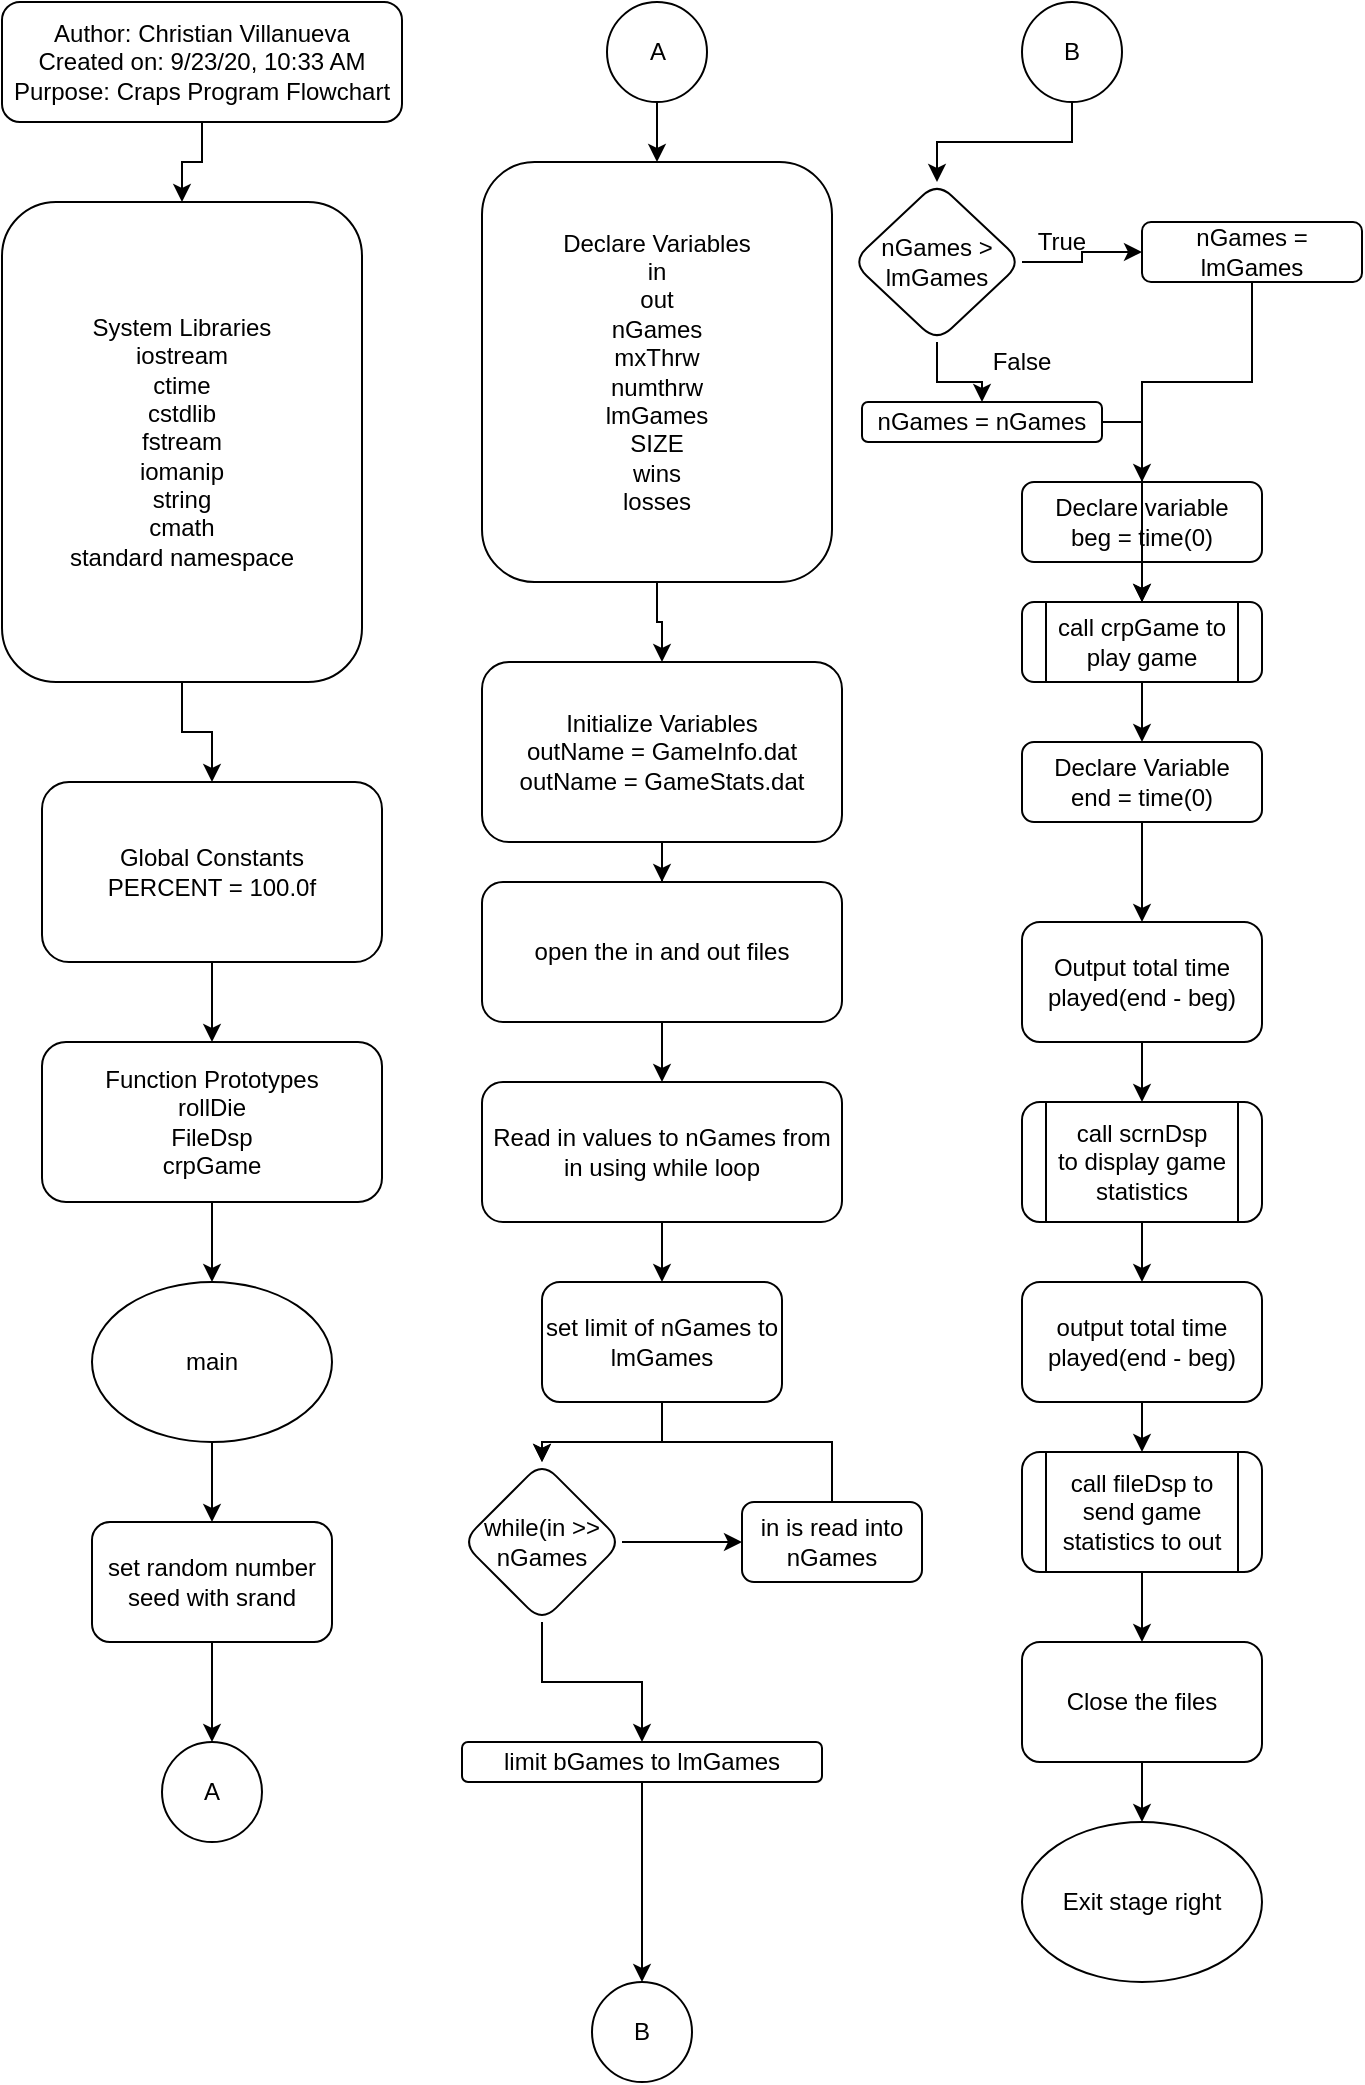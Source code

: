 <mxfile version="13.7.5" type="device" pages="3"><diagram id="CoXxYkbmzcJvK3ainiU8" name="Page-1"><mxGraphModel dx="1564" dy="840" grid="1" gridSize="10" guides="1" tooltips="1" connect="1" arrows="1" fold="1" page="1" pageScale="1" pageWidth="850" pageHeight="1100" math="0" shadow="0"><root><mxCell id="0"/><mxCell id="1" parent="0"/><mxCell id="cQhqnLN-QcLkj9eA8BGv-3" value="" style="edgeStyle=orthogonalEdgeStyle;rounded=0;orthogonalLoop=1;jettySize=auto;html=1;" parent="1" source="cQhqnLN-QcLkj9eA8BGv-1" target="cQhqnLN-QcLkj9eA8BGv-2" edge="1"><mxGeometry relative="1" as="geometry"/></mxCell><mxCell id="cQhqnLN-QcLkj9eA8BGv-1" value="Author: Christian Villanueva&lt;br&gt;Created on: 9/23/20, 10:33 AM&lt;br&gt;Purpose: Craps Program Flowchart&lt;br&gt;" style="rounded=1;whiteSpace=wrap;html=1;" parent="1" vertex="1"><mxGeometry x="80" y="40" width="200" height="60" as="geometry"/></mxCell><mxCell id="cQhqnLN-QcLkj9eA8BGv-5" value="" style="edgeStyle=orthogonalEdgeStyle;rounded=0;orthogonalLoop=1;jettySize=auto;html=1;" parent="1" source="cQhqnLN-QcLkj9eA8BGv-2" target="cQhqnLN-QcLkj9eA8BGv-4" edge="1"><mxGeometry relative="1" as="geometry"/></mxCell><mxCell id="cQhqnLN-QcLkj9eA8BGv-2" value="System Libraries&lt;br&gt;iostream&lt;br&gt;ctime&lt;br&gt;cstdlib&lt;br&gt;fstream&lt;br&gt;iomanip&lt;br&gt;string&lt;br&gt;cmath&lt;br&gt;standard namespace" style="rounded=1;whiteSpace=wrap;html=1;" parent="1" vertex="1"><mxGeometry x="80" y="140" width="180" height="240" as="geometry"/></mxCell><mxCell id="cQhqnLN-QcLkj9eA8BGv-8" value="" style="edgeStyle=orthogonalEdgeStyle;rounded=0;orthogonalLoop=1;jettySize=auto;html=1;" parent="1" source="cQhqnLN-QcLkj9eA8BGv-4" target="cQhqnLN-QcLkj9eA8BGv-7" edge="1"><mxGeometry relative="1" as="geometry"/></mxCell><mxCell id="cQhqnLN-QcLkj9eA8BGv-4" value="Global Constants&lt;br&gt;PERCENT = 100.0f" style="rounded=1;whiteSpace=wrap;html=1;" parent="1" vertex="1"><mxGeometry x="100" y="430" width="170" height="90" as="geometry"/></mxCell><mxCell id="cQhqnLN-QcLkj9eA8BGv-14" value="" style="edgeStyle=orthogonalEdgeStyle;rounded=0;orthogonalLoop=1;jettySize=auto;html=1;" parent="1" source="cQhqnLN-QcLkj9eA8BGv-7" target="cQhqnLN-QcLkj9eA8BGv-13" edge="1"><mxGeometry relative="1" as="geometry"/></mxCell><mxCell id="cQhqnLN-QcLkj9eA8BGv-7" value="Function Prototypes&lt;br&gt;rollDie&lt;br&gt;FileDsp&lt;br&gt;crpGame" style="rounded=1;whiteSpace=wrap;html=1;" parent="1" vertex="1"><mxGeometry x="100" y="560" width="170" height="80" as="geometry"/></mxCell><mxCell id="cQhqnLN-QcLkj9eA8BGv-22" value="" style="edgeStyle=orthogonalEdgeStyle;rounded=0;orthogonalLoop=1;jettySize=auto;html=1;" parent="1" source="cQhqnLN-QcLkj9eA8BGv-13" target="cQhqnLN-QcLkj9eA8BGv-21" edge="1"><mxGeometry relative="1" as="geometry"/></mxCell><mxCell id="cQhqnLN-QcLkj9eA8BGv-13" value="main" style="ellipse;whiteSpace=wrap;html=1;" parent="1" vertex="1"><mxGeometry x="125" y="680" width="120" height="80" as="geometry"/></mxCell><mxCell id="cQhqnLN-QcLkj9eA8BGv-26" value="" style="edgeStyle=orthogonalEdgeStyle;rounded=0;orthogonalLoop=1;jettySize=auto;html=1;" parent="1" source="cQhqnLN-QcLkj9eA8BGv-15" target="cQhqnLN-QcLkj9eA8BGv-25" edge="1"><mxGeometry relative="1" as="geometry"/></mxCell><mxCell id="cQhqnLN-QcLkj9eA8BGv-15" value="Declare Variables&lt;br&gt;in&lt;br&gt;out&lt;br&gt;nGames&lt;br&gt;mxThrw&lt;br&gt;numthrw&lt;br&gt;lmGames&lt;br&gt;SIZE&lt;br&gt;wins&lt;br&gt;losses" style="whiteSpace=wrap;html=1;rounded=1;" parent="1" vertex="1"><mxGeometry x="320" y="120" width="175" height="210" as="geometry"/></mxCell><mxCell id="cQhqnLN-QcLkj9eA8BGv-18" value="" style="edgeStyle=orthogonalEdgeStyle;rounded=0;orthogonalLoop=1;jettySize=auto;html=1;" parent="1" source="cQhqnLN-QcLkj9eA8BGv-17" target="cQhqnLN-QcLkj9eA8BGv-15" edge="1"><mxGeometry relative="1" as="geometry"/></mxCell><mxCell id="cQhqnLN-QcLkj9eA8BGv-17" value="A" style="ellipse;whiteSpace=wrap;html=1;aspect=fixed;rounded=1;" parent="1" vertex="1"><mxGeometry x="382.5" y="40" width="50" height="50" as="geometry"/></mxCell><mxCell id="cQhqnLN-QcLkj9eA8BGv-24" value="" style="edgeStyle=orthogonalEdgeStyle;rounded=0;orthogonalLoop=1;jettySize=auto;html=1;" parent="1" source="cQhqnLN-QcLkj9eA8BGv-21" target="cQhqnLN-QcLkj9eA8BGv-23" edge="1"><mxGeometry relative="1" as="geometry"/></mxCell><mxCell id="cQhqnLN-QcLkj9eA8BGv-21" value="set random number seed with srand" style="whiteSpace=wrap;html=1;rounded=1;" parent="1" vertex="1"><mxGeometry x="125" y="800" width="120" height="60" as="geometry"/></mxCell><mxCell id="cQhqnLN-QcLkj9eA8BGv-23" value="A" style="ellipse;whiteSpace=wrap;html=1;aspect=fixed;rounded=1;" parent="1" vertex="1"><mxGeometry x="160" y="910" width="50" height="50" as="geometry"/></mxCell><mxCell id="cQhqnLN-QcLkj9eA8BGv-28" value="" style="edgeStyle=orthogonalEdgeStyle;rounded=0;orthogonalLoop=1;jettySize=auto;html=1;" parent="1" source="cQhqnLN-QcLkj9eA8BGv-25" target="cQhqnLN-QcLkj9eA8BGv-27" edge="1"><mxGeometry relative="1" as="geometry"/></mxCell><mxCell id="cQhqnLN-QcLkj9eA8BGv-25" value="Initialize Variables&lt;br&gt;outName = GameInfo.dat&lt;br&gt;outName = GameStats.dat" style="whiteSpace=wrap;html=1;rounded=1;" parent="1" vertex="1"><mxGeometry x="320" y="370" width="180" height="90" as="geometry"/></mxCell><mxCell id="cQhqnLN-QcLkj9eA8BGv-30" value="" style="edgeStyle=orthogonalEdgeStyle;rounded=0;orthogonalLoop=1;jettySize=auto;html=1;" parent="1" source="cQhqnLN-QcLkj9eA8BGv-27" target="cQhqnLN-QcLkj9eA8BGv-29" edge="1"><mxGeometry relative="1" as="geometry"/></mxCell><mxCell id="cQhqnLN-QcLkj9eA8BGv-27" value="open the in and out files" style="whiteSpace=wrap;html=1;rounded=1;" parent="1" vertex="1"><mxGeometry x="320" y="480" width="180" height="70" as="geometry"/></mxCell><mxCell id="cQhqnLN-QcLkj9eA8BGv-53" value="" style="edgeStyle=orthogonalEdgeStyle;rounded=0;orthogonalLoop=1;jettySize=auto;html=1;" parent="1" source="cQhqnLN-QcLkj9eA8BGv-29" target="cQhqnLN-QcLkj9eA8BGv-36" edge="1"><mxGeometry relative="1" as="geometry"/></mxCell><mxCell id="cQhqnLN-QcLkj9eA8BGv-29" value="Read in values to nGames from in using while loop" style="whiteSpace=wrap;html=1;rounded=1;" parent="1" vertex="1"><mxGeometry x="320" y="580" width="180" height="70" as="geometry"/></mxCell><mxCell id="aSA0EoVb3zL2bjfMLd8P-12" value="" style="edgeStyle=orthogonalEdgeStyle;rounded=0;orthogonalLoop=1;jettySize=auto;html=1;" parent="1" source="cQhqnLN-QcLkj9eA8BGv-36" target="aSA0EoVb3zL2bjfMLd8P-11" edge="1"><mxGeometry relative="1" as="geometry"/></mxCell><mxCell id="cQhqnLN-QcLkj9eA8BGv-36" value="set limit of nGames to lmGames" style="whiteSpace=wrap;html=1;rounded=1;" parent="1" vertex="1"><mxGeometry x="350" y="680" width="120" height="60" as="geometry"/></mxCell><mxCell id="cQhqnLN-QcLkj9eA8BGv-38" value="B" style="ellipse;whiteSpace=wrap;html=1;aspect=fixed;rounded=1;" parent="1" vertex="1"><mxGeometry x="375" y="1030" width="50" height="50" as="geometry"/></mxCell><mxCell id="aSA0EoVb3zL2bjfMLd8P-24" value="" style="edgeStyle=orthogonalEdgeStyle;rounded=0;orthogonalLoop=1;jettySize=auto;html=1;" parent="1" source="cQhqnLN-QcLkj9eA8BGv-62" target="aSA0EoVb3zL2bjfMLd8P-23" edge="1"><mxGeometry relative="1" as="geometry"/></mxCell><mxCell id="cQhqnLN-QcLkj9eA8BGv-62" value="B" style="ellipse;whiteSpace=wrap;html=1;aspect=fixed;rounded=1;" parent="1" vertex="1"><mxGeometry x="590" y="40" width="50" height="50" as="geometry"/></mxCell><mxCell id="cQhqnLN-QcLkj9eA8BGv-69" value="" style="edgeStyle=orthogonalEdgeStyle;rounded=0;orthogonalLoop=1;jettySize=auto;html=1;" parent="1" source="cQhqnLN-QcLkj9eA8BGv-66" target="cQhqnLN-QcLkj9eA8BGv-68" edge="1"><mxGeometry relative="1" as="geometry"/></mxCell><mxCell id="cQhqnLN-QcLkj9eA8BGv-66" value="Output total time played(end - beg)" style="rounded=1;whiteSpace=wrap;html=1;" parent="1" vertex="1"><mxGeometry x="590" y="500" width="120" height="60" as="geometry"/></mxCell><mxCell id="cQhqnLN-QcLkj9eA8BGv-71" value="" style="edgeStyle=orthogonalEdgeStyle;rounded=0;orthogonalLoop=1;jettySize=auto;html=1;" parent="1" source="cQhqnLN-QcLkj9eA8BGv-68" target="cQhqnLN-QcLkj9eA8BGv-70" edge="1"><mxGeometry relative="1" as="geometry"/></mxCell><mxCell id="cQhqnLN-QcLkj9eA8BGv-68" value="call scrnDsp to&amp;nbsp;display game statistics" style="shape=process;whiteSpace=wrap;html=1;backgroundOutline=1;rounded=1;" parent="1" vertex="1"><mxGeometry x="590" y="590" width="120" height="60" as="geometry"/></mxCell><mxCell id="cQhqnLN-QcLkj9eA8BGv-73" value="" style="edgeStyle=orthogonalEdgeStyle;rounded=0;orthogonalLoop=1;jettySize=auto;html=1;" parent="1" source="cQhqnLN-QcLkj9eA8BGv-70" target="cQhqnLN-QcLkj9eA8BGv-72" edge="1"><mxGeometry relative="1" as="geometry"/></mxCell><mxCell id="cQhqnLN-QcLkj9eA8BGv-70" value="output total time played(end - beg)" style="whiteSpace=wrap;html=1;rounded=1;" parent="1" vertex="1"><mxGeometry x="590" y="680" width="120" height="60" as="geometry"/></mxCell><mxCell id="cQhqnLN-QcLkj9eA8BGv-75" value="" style="edgeStyle=orthogonalEdgeStyle;rounded=0;orthogonalLoop=1;jettySize=auto;html=1;" parent="1" source="cQhqnLN-QcLkj9eA8BGv-72" target="cQhqnLN-QcLkj9eA8BGv-74" edge="1"><mxGeometry relative="1" as="geometry"/></mxCell><mxCell id="cQhqnLN-QcLkj9eA8BGv-72" value="call fileDsp to send game statistics to out" style="shape=process;whiteSpace=wrap;html=1;backgroundOutline=1;rounded=1;" parent="1" vertex="1"><mxGeometry x="590" y="765" width="120" height="60" as="geometry"/></mxCell><mxCell id="cQhqnLN-QcLkj9eA8BGv-77" value="" style="edgeStyle=orthogonalEdgeStyle;rounded=0;orthogonalLoop=1;jettySize=auto;html=1;" parent="1" source="cQhqnLN-QcLkj9eA8BGv-74" target="cQhqnLN-QcLkj9eA8BGv-76" edge="1"><mxGeometry relative="1" as="geometry"/></mxCell><mxCell id="cQhqnLN-QcLkj9eA8BGv-74" value="Close the files" style="whiteSpace=wrap;html=1;rounded=1;" parent="1" vertex="1"><mxGeometry x="590" y="860" width="120" height="60" as="geometry"/></mxCell><mxCell id="cQhqnLN-QcLkj9eA8BGv-76" value="Exit stage right" style="ellipse;whiteSpace=wrap;html=1;rounded=1;" parent="1" vertex="1"><mxGeometry x="590" y="950" width="120" height="80" as="geometry"/></mxCell><mxCell id="aSA0EoVb3zL2bjfMLd8P-6" value="" style="edgeStyle=orthogonalEdgeStyle;rounded=0;orthogonalLoop=1;jettySize=auto;html=1;" parent="1" source="aSA0EoVb3zL2bjfMLd8P-7" target="aSA0EoVb3zL2bjfMLd8P-9" edge="1"><mxGeometry relative="1" as="geometry"/></mxCell><mxCell id="aSA0EoVb3zL2bjfMLd8P-7" value="Declare variable&lt;br&gt;beg = time(0)" style="whiteSpace=wrap;html=1;rounded=1;" parent="1" vertex="1"><mxGeometry x="590" y="280" width="120" height="40" as="geometry"/></mxCell><mxCell id="aSA0EoVb3zL2bjfMLd8P-8" value="" style="edgeStyle=orthogonalEdgeStyle;rounded=0;orthogonalLoop=1;jettySize=auto;html=1;" parent="1" source="aSA0EoVb3zL2bjfMLd8P-9" target="aSA0EoVb3zL2bjfMLd8P-10" edge="1"><mxGeometry relative="1" as="geometry"/></mxCell><mxCell id="aSA0EoVb3zL2bjfMLd8P-9" value="call crpGame to play game" style="shape=process;whiteSpace=wrap;html=1;backgroundOutline=1;rounded=1;" parent="1" vertex="1"><mxGeometry x="590" y="340" width="120" height="40" as="geometry"/></mxCell><mxCell id="aSA0EoVb3zL2bjfMLd8P-22" value="" style="edgeStyle=orthogonalEdgeStyle;rounded=0;orthogonalLoop=1;jettySize=auto;html=1;" parent="1" source="aSA0EoVb3zL2bjfMLd8P-10" target="cQhqnLN-QcLkj9eA8BGv-66" edge="1"><mxGeometry relative="1" as="geometry"/></mxCell><mxCell id="aSA0EoVb3zL2bjfMLd8P-10" value="Declare Variable&lt;br&gt;end = time(0)" style="whiteSpace=wrap;html=1;rounded=1;" parent="1" vertex="1"><mxGeometry x="590" y="410" width="120" height="40" as="geometry"/></mxCell><mxCell id="aSA0EoVb3zL2bjfMLd8P-14" value="" style="edgeStyle=orthogonalEdgeStyle;rounded=0;orthogonalLoop=1;jettySize=auto;html=1;" parent="1" source="aSA0EoVb3zL2bjfMLd8P-11" target="aSA0EoVb3zL2bjfMLd8P-13" edge="1"><mxGeometry relative="1" as="geometry"/></mxCell><mxCell id="aSA0EoVb3zL2bjfMLd8P-19" value="" style="edgeStyle=orthogonalEdgeStyle;rounded=0;orthogonalLoop=1;jettySize=auto;html=1;" parent="1" source="aSA0EoVb3zL2bjfMLd8P-11" target="aSA0EoVb3zL2bjfMLd8P-18" edge="1"><mxGeometry relative="1" as="geometry"/></mxCell><mxCell id="aSA0EoVb3zL2bjfMLd8P-11" value="while(in &amp;gt;&amp;gt; nGames" style="rhombus;whiteSpace=wrap;html=1;rounded=1;" parent="1" vertex="1"><mxGeometry x="310" y="770" width="80" height="80" as="geometry"/></mxCell><mxCell id="aSA0EoVb3zL2bjfMLd8P-15" style="edgeStyle=orthogonalEdgeStyle;rounded=0;orthogonalLoop=1;jettySize=auto;html=1;exitX=0.5;exitY=0;exitDx=0;exitDy=0;entryX=0.5;entryY=0;entryDx=0;entryDy=0;" parent="1" source="aSA0EoVb3zL2bjfMLd8P-13" target="aSA0EoVb3zL2bjfMLd8P-11" edge="1"><mxGeometry relative="1" as="geometry"><Array as="points"><mxPoint x="495" y="760"/><mxPoint x="350" y="760"/></Array></mxGeometry></mxCell><mxCell id="aSA0EoVb3zL2bjfMLd8P-13" value="in is read into nGames" style="whiteSpace=wrap;html=1;rounded=1;" parent="1" vertex="1"><mxGeometry x="450" y="790" width="90" height="40" as="geometry"/></mxCell><mxCell id="aSA0EoVb3zL2bjfMLd8P-21" value="" style="edgeStyle=orthogonalEdgeStyle;rounded=0;orthogonalLoop=1;jettySize=auto;html=1;" parent="1" source="aSA0EoVb3zL2bjfMLd8P-18" target="cQhqnLN-QcLkj9eA8BGv-38" edge="1"><mxGeometry relative="1" as="geometry"/></mxCell><mxCell id="aSA0EoVb3zL2bjfMLd8P-18" value="limit bGames to lmGames" style="rounded=1;whiteSpace=wrap;html=1;" parent="1" vertex="1"><mxGeometry x="310" y="910" width="180" height="20" as="geometry"/></mxCell><mxCell id="aSA0EoVb3zL2bjfMLd8P-26" value="" style="edgeStyle=orthogonalEdgeStyle;rounded=0;orthogonalLoop=1;jettySize=auto;html=1;" parent="1" source="aSA0EoVb3zL2bjfMLd8P-23" target="aSA0EoVb3zL2bjfMLd8P-25" edge="1"><mxGeometry relative="1" as="geometry"/></mxCell><mxCell id="aSA0EoVb3zL2bjfMLd8P-28" value="" style="edgeStyle=orthogonalEdgeStyle;rounded=0;orthogonalLoop=1;jettySize=auto;html=1;" parent="1" source="aSA0EoVb3zL2bjfMLd8P-23" target="aSA0EoVb3zL2bjfMLd8P-27" edge="1"><mxGeometry relative="1" as="geometry"/></mxCell><mxCell id="aSA0EoVb3zL2bjfMLd8P-23" value="nGames &amp;gt; lmGames" style="rhombus;whiteSpace=wrap;html=1;rounded=1;" parent="1" vertex="1"><mxGeometry x="505" y="130" width="85" height="80" as="geometry"/></mxCell><mxCell id="aSA0EoVb3zL2bjfMLd8P-31" value="" style="edgeStyle=orthogonalEdgeStyle;rounded=0;orthogonalLoop=1;jettySize=auto;html=1;" parent="1" source="aSA0EoVb3zL2bjfMLd8P-25" target="aSA0EoVb3zL2bjfMLd8P-7" edge="1"><mxGeometry relative="1" as="geometry"/></mxCell><mxCell id="aSA0EoVb3zL2bjfMLd8P-25" value="nGames = lmGames" style="rounded=1;whiteSpace=wrap;html=1;" parent="1" vertex="1"><mxGeometry x="650" y="150" width="110" height="30" as="geometry"/></mxCell><mxCell id="aSA0EoVb3zL2bjfMLd8P-30" value="" style="edgeStyle=orthogonalEdgeStyle;rounded=0;orthogonalLoop=1;jettySize=auto;html=1;" parent="1" source="aSA0EoVb3zL2bjfMLd8P-27" target="aSA0EoVb3zL2bjfMLd8P-9" edge="1"><mxGeometry relative="1" as="geometry"><Array as="points"><mxPoint x="650" y="250"/></Array></mxGeometry></mxCell><mxCell id="aSA0EoVb3zL2bjfMLd8P-27" value="nGames = nGames" style="rounded=1;whiteSpace=wrap;html=1;" parent="1" vertex="1"><mxGeometry x="510" y="240" width="120" height="20" as="geometry"/></mxCell><mxCell id="aSA0EoVb3zL2bjfMLd8P-32" value="False" style="text;html=1;strokeColor=none;fillColor=none;align=center;verticalAlign=middle;whiteSpace=wrap;rounded=0;" parent="1" vertex="1"><mxGeometry x="570" y="210" width="40" height="20" as="geometry"/></mxCell><mxCell id="aSA0EoVb3zL2bjfMLd8P-33" value="True" style="text;html=1;strokeColor=none;fillColor=none;align=center;verticalAlign=middle;whiteSpace=wrap;rounded=0;" parent="1" vertex="1"><mxGeometry x="590" y="150" width="40" height="20" as="geometry"/></mxCell></root></mxGraphModel></diagram><diagram id="vpLgtCvyjtMUZ5FuWVZA" name="Page-2"><mxGraphModel dx="1303" dy="782" grid="1" gridSize="10" guides="1" tooltips="1" connect="1" arrows="1" fold="1" page="1" pageScale="1" pageWidth="850" pageHeight="1100" math="0" shadow="0"><root><mxCell id="c0wzYWfbSQ7Xa87pe08P-0"/><mxCell id="c0wzYWfbSQ7Xa87pe08P-1" parent="c0wzYWfbSQ7Xa87pe08P-0"/><mxCell id="c0wzYWfbSQ7Xa87pe08P-4" value="" style="edgeStyle=orthogonalEdgeStyle;rounded=0;orthogonalLoop=1;jettySize=auto;html=1;" parent="c0wzYWfbSQ7Xa87pe08P-1" source="c0wzYWfbSQ7Xa87pe08P-2" target="c0wzYWfbSQ7Xa87pe08P-3" edge="1"><mxGeometry relative="1" as="geometry"/></mxCell><mxCell id="c0wzYWfbSQ7Xa87pe08P-2" value="crpGame" style="ellipse;whiteSpace=wrap;html=1;rounded=1;" parent="c0wzYWfbSQ7Xa87pe08P-1" vertex="1"><mxGeometry x="40" y="20" width="80" height="40" as="geometry"/></mxCell><mxCell id="c0wzYWfbSQ7Xa87pe08P-6" value="" style="edgeStyle=orthogonalEdgeStyle;rounded=0;orthogonalLoop=1;jettySize=auto;html=1;" parent="c0wzYWfbSQ7Xa87pe08P-1" source="c0wzYWfbSQ7Xa87pe08P-3" target="c0wzYWfbSQ7Xa87pe08P-5" edge="1"><mxGeometry relative="1" as="geometry"/></mxCell><mxCell id="c0wzYWfbSQ7Xa87pe08P-3" value="declare and initialize for loop game = 1" style="rounded=1;whiteSpace=wrap;html=1;" parent="c0wzYWfbSQ7Xa87pe08P-1" vertex="1"><mxGeometry x="20" y="80" width="120" height="40" as="geometry"/></mxCell><mxCell id="c0wzYWfbSQ7Xa87pe08P-8" value="" style="edgeStyle=orthogonalEdgeStyle;rounded=0;orthogonalLoop=1;jettySize=auto;html=1;" parent="c0wzYWfbSQ7Xa87pe08P-1" source="c0wzYWfbSQ7Xa87pe08P-5" target="c0wzYWfbSQ7Xa87pe08P-7" edge="1"><mxGeometry relative="1" as="geometry"/></mxCell><mxCell id="c0wzYWfbSQ7Xa87pe08P-5" value="initialize variables gmThrw = 1" style="whiteSpace=wrap;html=1;rounded=1;" parent="c0wzYWfbSQ7Xa87pe08P-1" vertex="1"><mxGeometry x="40" y="240" width="120" height="60" as="geometry"/></mxCell><mxCell id="c0wzYWfbSQ7Xa87pe08P-10" value="" style="edgeStyle=orthogonalEdgeStyle;rounded=0;orthogonalLoop=1;jettySize=auto;html=1;" parent="c0wzYWfbSQ7Xa87pe08P-1" source="c0wzYWfbSQ7Xa87pe08P-7" target="c0wzYWfbSQ7Xa87pe08P-9" edge="1"><mxGeometry relative="1" as="geometry"/></mxCell><mxCell id="c0wzYWfbSQ7Xa87pe08P-7" value="read rollDie(6) into variable sum1" style="shape=process;whiteSpace=wrap;html=1;backgroundOutline=1;rounded=1;" parent="c0wzYWfbSQ7Xa87pe08P-1" vertex="1"><mxGeometry x="40" y="320" width="120" height="60" as="geometry"/></mxCell><mxCell id="r8ZerQcBc9t1o_24ddQG-1" value="" style="edgeStyle=orthogonalEdgeStyle;rounded=0;orthogonalLoop=1;jettySize=auto;html=1;" parent="c0wzYWfbSQ7Xa87pe08P-1" source="c0wzYWfbSQ7Xa87pe08P-9" target="r8ZerQcBc9t1o_24ddQG-0" edge="1"><mxGeometry relative="1" as="geometry"/></mxCell><mxCell id="r8ZerQcBc9t1o_24ddQG-3" value="" style="edgeStyle=orthogonalEdgeStyle;rounded=0;orthogonalLoop=1;jettySize=auto;html=1;" parent="c0wzYWfbSQ7Xa87pe08P-1" source="c0wzYWfbSQ7Xa87pe08P-9" target="r8ZerQcBc9t1o_24ddQG-2" edge="1"><mxGeometry relative="1" as="geometry"/></mxCell><mxCell id="c0wzYWfbSQ7Xa87pe08P-9" value="sum1 ==7 or 11" style="rhombus;whiteSpace=wrap;html=1;rounded=1;" parent="c0wzYWfbSQ7Xa87pe08P-1" vertex="1"><mxGeometry x="55" y="400" width="90" height="90" as="geometry"/></mxCell><mxCell id="r8ZerQcBc9t1o_24ddQG-8" style="edgeStyle=orthogonalEdgeStyle;rounded=0;orthogonalLoop=1;jettySize=auto;html=1;exitX=1;exitY=0.5;exitDx=0;exitDy=0;" parent="c0wzYWfbSQ7Xa87pe08P-1" source="r8ZerQcBc9t1o_24ddQG-0" edge="1"><mxGeometry relative="1" as="geometry"><mxPoint x="400" y="580" as="targetPoint"/><Array as="points"><mxPoint x="290" y="480"/><mxPoint x="400" y="480"/><mxPoint x="400" y="560"/></Array></mxGeometry></mxCell><mxCell id="r8ZerQcBc9t1o_24ddQG-0" value="increment wins" style="rounded=1;whiteSpace=wrap;html=1;" parent="c0wzYWfbSQ7Xa87pe08P-1" vertex="1"><mxGeometry x="190" y="422.5" width="100" height="45" as="geometry"/></mxCell><mxCell id="r8ZerQcBc9t1o_24ddQG-5" value="" style="edgeStyle=orthogonalEdgeStyle;rounded=0;orthogonalLoop=1;jettySize=auto;html=1;" parent="c0wzYWfbSQ7Xa87pe08P-1" source="r8ZerQcBc9t1o_24ddQG-2" target="r8ZerQcBc9t1o_24ddQG-4" edge="1"><mxGeometry relative="1" as="geometry"/></mxCell><mxCell id="r8ZerQcBc9t1o_24ddQG-2" value="sum1 == 2, 3, or 12" style="rhombus;whiteSpace=wrap;html=1;rounded=1;" parent="c0wzYWfbSQ7Xa87pe08P-1" vertex="1"><mxGeometry x="55" y="505" width="90" height="90" as="geometry"/></mxCell><mxCell id="r8ZerQcBc9t1o_24ddQG-9" style="edgeStyle=orthogonalEdgeStyle;rounded=0;orthogonalLoop=1;jettySize=auto;html=1;exitX=1;exitY=0.5;exitDx=0;exitDy=0;" parent="c0wzYWfbSQ7Xa87pe08P-1" source="r8ZerQcBc9t1o_24ddQG-4" edge="1"><mxGeometry relative="1" as="geometry"><mxPoint x="400" y="610" as="targetPoint"/><Array as="points"><mxPoint x="400" y="551"/><mxPoint x="400" y="590"/></Array></mxGeometry></mxCell><mxCell id="r8ZerQcBc9t1o_24ddQG-4" value="increment losses" style="whiteSpace=wrap;html=1;rounded=1;" parent="c0wzYWfbSQ7Xa87pe08P-1" vertex="1"><mxGeometry x="190" y="528" width="100" height="45" as="geometry"/></mxCell><mxCell id="r8ZerQcBc9t1o_24ddQG-13" value="" style="edgeStyle=orthogonalEdgeStyle;rounded=0;orthogonalLoop=1;jettySize=auto;html=1;" parent="c0wzYWfbSQ7Xa87pe08P-1" target="r8ZerQcBc9t1o_24ddQG-12" edge="1"><mxGeometry relative="1" as="geometry"><mxPoint x="100" y="810" as="sourcePoint"/></mxGeometry></mxCell><mxCell id="r8ZerQcBc9t1o_24ddQG-17" value="" style="edgeStyle=orthogonalEdgeStyle;rounded=0;orthogonalLoop=1;jettySize=auto;html=1;" parent="c0wzYWfbSQ7Xa87pe08P-1" source="r8ZerQcBc9t1o_24ddQG-12" target="r8ZerQcBc9t1o_24ddQG-16" edge="1"><mxGeometry relative="1" as="geometry"/></mxCell><mxCell id="r8ZerQcBc9t1o_24ddQG-12" value="increment gmThrw" style="whiteSpace=wrap;html=1;rounded=1;" parent="c0wzYWfbSQ7Xa87pe08P-1" vertex="1"><mxGeometry x="40" y="830" width="120" height="30" as="geometry"/></mxCell><mxCell id="r8ZerQcBc9t1o_24ddQG-15" value="switch statement" style="text;html=1;strokeColor=none;fillColor=none;align=center;verticalAlign=middle;whiteSpace=wrap;rounded=0;" parent="c0wzYWfbSQ7Xa87pe08P-1" vertex="1"><mxGeometry x="140" y="400" width="40" height="20" as="geometry"/></mxCell><mxCell id="nAl24sGYoiKU6KSmz4gL-32" style="edgeStyle=orthogonalEdgeStyle;rounded=0;orthogonalLoop=1;jettySize=auto;html=1;exitX=0;exitY=0.5;exitDx=0;exitDy=0;" edge="1" parent="c0wzYWfbSQ7Xa87pe08P-1" source="r8ZerQcBc9t1o_24ddQG-16"><mxGeometry relative="1" as="geometry"><mxPoint x="100" y="740" as="targetPoint"/><Array as="points"><mxPoint x="20" y="925"/><mxPoint x="20" y="690"/><mxPoint x="100" y="690"/></Array></mxGeometry></mxCell><mxCell id="r8ZerQcBc9t1o_24ddQG-16" value="A" style="ellipse;whiteSpace=wrap;html=1;aspect=fixed;rounded=1;" parent="c0wzYWfbSQ7Xa87pe08P-1" vertex="1"><mxGeometry x="75" y="900" width="50" height="50" as="geometry"/></mxCell><mxCell id="nAl24sGYoiKU6KSmz4gL-1" value="" style="edgeStyle=orthogonalEdgeStyle;rounded=0;orthogonalLoop=1;jettySize=auto;html=1;" edge="1" parent="c0wzYWfbSQ7Xa87pe08P-1" source="r8ZerQcBc9t1o_24ddQG-18" target="nAl24sGYoiKU6KSmz4gL-0"><mxGeometry relative="1" as="geometry"/></mxCell><mxCell id="r8ZerQcBc9t1o_24ddQG-18" value="A" style="ellipse;whiteSpace=wrap;html=1;aspect=fixed;rounded=1;" parent="c0wzYWfbSQ7Xa87pe08P-1" vertex="1"><mxGeometry x="360" y="40" width="60" height="60" as="geometry"/></mxCell><mxCell id="nAl24sGYoiKU6KSmz4gL-33" style="edgeStyle=orthogonalEdgeStyle;rounded=0;orthogonalLoop=1;jettySize=auto;html=1;exitX=0.5;exitY=1;exitDx=0;exitDy=0;entryX=0.5;entryY=0;entryDx=0;entryDy=0;" edge="1" parent="c0wzYWfbSQ7Xa87pe08P-1" source="r8ZerQcBc9t1o_24ddQG-19"><mxGeometry relative="1" as="geometry"><mxPoint x="100" y="770" as="targetPoint"/></mxGeometry></mxCell><mxCell id="r8ZerQcBc9t1o_24ddQG-19" value="thrwAgn = true" style="rounded=1;whiteSpace=wrap;html=1;" parent="c0wzYWfbSQ7Xa87pe08P-1" vertex="1"><mxGeometry x="40" y="610" width="120" height="40" as="geometry"/></mxCell><mxCell id="r8ZerQcBc9t1o_24ddQG-20" value="" style="edgeStyle=orthogonalEdgeStyle;rounded=0;orthogonalLoop=1;jettySize=auto;html=1;" parent="c0wzYWfbSQ7Xa87pe08P-1" source="r8ZerQcBc9t1o_24ddQG-2" target="r8ZerQcBc9t1o_24ddQG-19" edge="1"><mxGeometry relative="1" as="geometry"><mxPoint x="100" y="595" as="sourcePoint"/><mxPoint x="100" y="690" as="targetPoint"/></mxGeometry></mxCell><mxCell id="nAl24sGYoiKU6KSmz4gL-3" value="" style="edgeStyle=orthogonalEdgeStyle;rounded=0;orthogonalLoop=1;jettySize=auto;html=1;" edge="1" parent="c0wzYWfbSQ7Xa87pe08P-1" source="nAl24sGYoiKU6KSmz4gL-0" target="nAl24sGYoiKU6KSmz4gL-2"><mxGeometry relative="1" as="geometry"/></mxCell><mxCell id="nAl24sGYoiKU6KSmz4gL-6" value="" style="edgeStyle=orthogonalEdgeStyle;rounded=0;orthogonalLoop=1;jettySize=auto;html=1;" edge="1" parent="c0wzYWfbSQ7Xa87pe08P-1" source="nAl24sGYoiKU6KSmz4gL-0" target="nAl24sGYoiKU6KSmz4gL-4"><mxGeometry relative="1" as="geometry"/></mxCell><mxCell id="nAl24sGYoiKU6KSmz4gL-0" value="sum2 == 7" style="rhombus;whiteSpace=wrap;html=1;rounded=1;" vertex="1" parent="c0wzYWfbSQ7Xa87pe08P-1"><mxGeometry x="350" y="140" width="80" height="80" as="geometry"/></mxCell><mxCell id="nAl24sGYoiKU6KSmz4gL-10" value="" style="edgeStyle=orthogonalEdgeStyle;rounded=0;orthogonalLoop=1;jettySize=auto;html=1;" edge="1" parent="c0wzYWfbSQ7Xa87pe08P-1" source="nAl24sGYoiKU6KSmz4gL-2" target="nAl24sGYoiKU6KSmz4gL-8"><mxGeometry relative="1" as="geometry"/></mxCell><mxCell id="nAl24sGYoiKU6KSmz4gL-39" style="edgeStyle=orthogonalEdgeStyle;rounded=0;orthogonalLoop=1;jettySize=auto;html=1;exitX=0.5;exitY=1;exitDx=0;exitDy=0;entryX=0.519;entryY=0.111;entryDx=0;entryDy=0;entryPerimeter=0;" edge="1" parent="c0wzYWfbSQ7Xa87pe08P-1" source="nAl24sGYoiKU6KSmz4gL-2" target="nAl24sGYoiKU6KSmz4gL-12"><mxGeometry relative="1" as="geometry"/></mxCell><mxCell id="nAl24sGYoiKU6KSmz4gL-2" value="sum1 == sum2" style="rhombus;whiteSpace=wrap;html=1;rounded=1;" vertex="1" parent="c0wzYWfbSQ7Xa87pe08P-1"><mxGeometry x="350" y="260" width="80" height="80" as="geometry"/></mxCell><mxCell id="nAl24sGYoiKU6KSmz4gL-7" value="" style="edgeStyle=orthogonalEdgeStyle;rounded=0;orthogonalLoop=1;jettySize=auto;html=1;" edge="1" parent="c0wzYWfbSQ7Xa87pe08P-1" source="nAl24sGYoiKU6KSmz4gL-4" target="nAl24sGYoiKU6KSmz4gL-5"><mxGeometry relative="1" as="geometry"/></mxCell><mxCell id="nAl24sGYoiKU6KSmz4gL-4" value="increment losses" style="rounded=1;whiteSpace=wrap;html=1;" vertex="1" parent="c0wzYWfbSQ7Xa87pe08P-1"><mxGeometry x="460" y="165" width="60" height="30" as="geometry"/></mxCell><mxCell id="nAl24sGYoiKU6KSmz4gL-14" style="edgeStyle=orthogonalEdgeStyle;rounded=0;orthogonalLoop=1;jettySize=auto;html=1;exitX=1;exitY=0.5;exitDx=0;exitDy=0;entryX=0.852;entryY=0.6;entryDx=0;entryDy=0;entryPerimeter=0;" edge="1" parent="c0wzYWfbSQ7Xa87pe08P-1" source="nAl24sGYoiKU6KSmz4gL-5" target="nAl24sGYoiKU6KSmz4gL-12"><mxGeometry relative="1" as="geometry"><Array as="points"><mxPoint x="640" y="180"/><mxPoint x="640" y="415"/><mxPoint x="427" y="415"/></Array></mxGeometry></mxCell><mxCell id="nAl24sGYoiKU6KSmz4gL-5" value="thrwAgn = false" style="rounded=1;whiteSpace=wrap;html=1;" vertex="1" parent="c0wzYWfbSQ7Xa87pe08P-1"><mxGeometry x="550" y="162.5" width="70" height="35" as="geometry"/></mxCell><mxCell id="nAl24sGYoiKU6KSmz4gL-11" value="" style="edgeStyle=orthogonalEdgeStyle;rounded=0;orthogonalLoop=1;jettySize=auto;html=1;" edge="1" parent="c0wzYWfbSQ7Xa87pe08P-1" source="nAl24sGYoiKU6KSmz4gL-8" target="nAl24sGYoiKU6KSmz4gL-9"><mxGeometry relative="1" as="geometry"/></mxCell><mxCell id="nAl24sGYoiKU6KSmz4gL-8" value="increment wins" style="rounded=1;whiteSpace=wrap;html=1;" vertex="1" parent="c0wzYWfbSQ7Xa87pe08P-1"><mxGeometry x="460" y="285" width="70" height="30" as="geometry"/></mxCell><mxCell id="nAl24sGYoiKU6KSmz4gL-15" style="edgeStyle=orthogonalEdgeStyle;rounded=0;orthogonalLoop=1;jettySize=auto;html=1;exitX=1;exitY=0.5;exitDx=0;exitDy=0;" edge="1" parent="c0wzYWfbSQ7Xa87pe08P-1" source="nAl24sGYoiKU6KSmz4gL-9"><mxGeometry relative="1" as="geometry"><mxPoint x="640" y="370" as="targetPoint"/></mxGeometry></mxCell><mxCell id="nAl24sGYoiKU6KSmz4gL-9" value="thrwAgn = false" style="rounded=1;whiteSpace=wrap;html=1;" vertex="1" parent="c0wzYWfbSQ7Xa87pe08P-1"><mxGeometry x="550" y="282.5" width="70" height="35" as="geometry"/></mxCell><mxCell id="nAl24sGYoiKU6KSmz4gL-18" style="edgeStyle=orthogonalEdgeStyle;rounded=0;orthogonalLoop=1;jettySize=auto;html=1;exitX=0.5;exitY=1;exitDx=0;exitDy=0;" edge="1" parent="c0wzYWfbSQ7Xa87pe08P-1" source="nAl24sGYoiKU6KSmz4gL-12"><mxGeometry relative="1" as="geometry"><mxPoint x="400" y="490" as="targetPoint"/></mxGeometry></mxCell><mxCell id="nAl24sGYoiKU6KSmz4gL-31" style="edgeStyle=orthogonalEdgeStyle;rounded=0;orthogonalLoop=1;jettySize=auto;html=1;exitX=1;exitY=1;exitDx=0;exitDy=0;" edge="1" parent="c0wzYWfbSQ7Xa87pe08P-1" source="nAl24sGYoiKU6KSmz4gL-12" target="r8ZerQcBc9t1o_24ddQG-18"><mxGeometry relative="1" as="geometry"><Array as="points"><mxPoint x="700" y="438"/><mxPoint x="700" y="70"/></Array></mxGeometry></mxCell><mxCell id="nAl24sGYoiKU6KSmz4gL-12" value="while thrwAgn" style="rhombus;whiteSpace=wrap;html=1;rounded=1;" vertex="1" parent="c0wzYWfbSQ7Xa87pe08P-1"><mxGeometry x="360" y="370" width="90" height="90" as="geometry"/></mxCell><mxCell id="nAl24sGYoiKU6KSmz4gL-13" value="end of do while" style="text;html=1;strokeColor=none;fillColor=none;align=center;verticalAlign=middle;whiteSpace=wrap;rounded=0;" vertex="1" parent="c0wzYWfbSQ7Xa87pe08P-1"><mxGeometry x="310" y="350" width="70" height="20" as="geometry"/></mxCell><mxCell id="nAl24sGYoiKU6KSmz4gL-19" value="end of switch" style="text;html=1;strokeColor=none;fillColor=none;align=center;verticalAlign=middle;whiteSpace=wrap;rounded=0;" vertex="1" parent="c0wzYWfbSQ7Xa87pe08P-1"><mxGeometry x="410" y="553" width="80" height="20" as="geometry"/></mxCell><mxCell id="nAl24sGYoiKU6KSmz4gL-20" value="default" style="text;html=1;strokeColor=none;fillColor=none;align=center;verticalAlign=middle;whiteSpace=wrap;rounded=0;" vertex="1" parent="c0wzYWfbSQ7Xa87pe08P-1"><mxGeometry x="125" y="590" width="40" height="20" as="geometry"/></mxCell><mxCell id="nAl24sGYoiKU6KSmz4gL-24" value="" style="edgeStyle=orthogonalEdgeStyle;rounded=0;orthogonalLoop=1;jettySize=auto;html=1;" edge="1" parent="c0wzYWfbSQ7Xa87pe08P-1" source="nAl24sGYoiKU6KSmz4gL-21" target="nAl24sGYoiKU6KSmz4gL-23"><mxGeometry relative="1" as="geometry"/></mxCell><mxCell id="nAl24sGYoiKU6KSmz4gL-21" value="numThrw = numThrw+ gmThrw" style="rounded=1;whiteSpace=wrap;html=1;" vertex="1" parent="c0wzYWfbSQ7Xa87pe08P-1"><mxGeometry x="340" y="610" width="120" height="40" as="geometry"/></mxCell><mxCell id="nAl24sGYoiKU6KSmz4gL-30" value="" style="edgeStyle=orthogonalEdgeStyle;rounded=0;orthogonalLoop=1;jettySize=auto;html=1;" edge="1" parent="c0wzYWfbSQ7Xa87pe08P-1" source="nAl24sGYoiKU6KSmz4gL-23" target="nAl24sGYoiKU6KSmz4gL-29"><mxGeometry relative="1" as="geometry"/></mxCell><mxCell id="KHU0d7ek0IwOy0WjqHmF-2" value="" style="edgeStyle=orthogonalEdgeStyle;rounded=0;orthogonalLoop=1;jettySize=auto;html=1;" edge="1" parent="c0wzYWfbSQ7Xa87pe08P-1" source="VSpIrdj6v8LoRQuEYxZE-6" target="VSpIrdj6v8LoRQuEYxZE-0"><mxGeometry relative="1" as="geometry"><mxPoint x="415" y="860" as="targetPoint"/><Array as="points"><mxPoint x="415" y="930"/><mxPoint x="740" y="930"/><mxPoint x="740" y="20"/><mxPoint x="230" y="20"/><mxPoint x="230" y="180"/></Array></mxGeometry></mxCell><mxCell id="nAl24sGYoiKU6KSmz4gL-23" value="mxThrw&amp;lt;gmThrw" style="rhombus;whiteSpace=wrap;html=1;rounded=1;" vertex="1" parent="c0wzYWfbSQ7Xa87pe08P-1"><mxGeometry x="360" y="710" width="110" height="100" as="geometry"/></mxCell><mxCell id="KHU0d7ek0IwOy0WjqHmF-3" style="edgeStyle=orthogonalEdgeStyle;rounded=0;orthogonalLoop=1;jettySize=auto;html=1;exitX=0.5;exitY=1;exitDx=0;exitDy=0;entryX=1;entryY=0.5;entryDx=0;entryDy=0;" edge="1" parent="c0wzYWfbSQ7Xa87pe08P-1" source="nAl24sGYoiKU6KSmz4gL-29" target="VSpIrdj6v8LoRQuEYxZE-6"><mxGeometry relative="1" as="geometry"><mxPoint x="475" y="890" as="targetPoint"/><Array as="points"><mxPoint x="580" y="885"/></Array></mxGeometry></mxCell><mxCell id="nAl24sGYoiKU6KSmz4gL-29" value="mxThrw = gmThrw" style="whiteSpace=wrap;html=1;rounded=1;" vertex="1" parent="c0wzYWfbSQ7Xa87pe08P-1"><mxGeometry x="520" y="730" width="120" height="60" as="geometry"/></mxCell><mxCell id="nAl24sGYoiKU6KSmz4gL-34" value="Start of do-while" style="text;html=1;strokeColor=none;fillColor=none;align=center;verticalAlign=middle;whiteSpace=wrap;rounded=0;" vertex="1" parent="c0wzYWfbSQ7Xa87pe08P-1"><mxGeometry x="92.5" y="670" width="135" height="20" as="geometry"/></mxCell><mxCell id="nAl24sGYoiKU6KSmz4gL-35" value="End of for loop" style="text;html=1;strokeColor=none;fillColor=none;align=center;verticalAlign=middle;whiteSpace=wrap;rounded=0;" vertex="1" parent="c0wzYWfbSQ7Xa87pe08P-1"><mxGeometry x="370" y="940" width="90" height="20" as="geometry"/></mxCell><mxCell id="nAl24sGYoiKU6KSmz4gL-38" value="initialize sum2 with rollDie(6)" style="shape=process;whiteSpace=wrap;html=1;backgroundOutline=1;rounded=1;" vertex="1" parent="c0wzYWfbSQ7Xa87pe08P-1"><mxGeometry x="40" y="740" width="120" height="60" as="geometry"/></mxCell><mxCell id="KHU0d7ek0IwOy0WjqHmF-0" value="True" style="text;html=1;strokeColor=none;fillColor=none;align=center;verticalAlign=middle;whiteSpace=wrap;rounded=0;" vertex="1" parent="c0wzYWfbSQ7Xa87pe08P-1"><mxGeometry x="470" y="740" width="40" height="20" as="geometry"/></mxCell><mxCell id="vFMCecCyqQhYJKJIxG70-0" value="End of function&lt;br&gt;void so no return" style="ellipse;whiteSpace=wrap;html=1;rounded=1;" vertex="1" parent="c0wzYWfbSQ7Xa87pe08P-1"><mxGeometry x="355" y="980" width="120" height="80" as="geometry"/></mxCell><mxCell id="VSpIrdj6v8LoRQuEYxZE-1" style="edgeStyle=orthogonalEdgeStyle;rounded=0;orthogonalLoop=1;jettySize=auto;html=1;exitX=0;exitY=0.5;exitDx=0;exitDy=0;" edge="1" parent="c0wzYWfbSQ7Xa87pe08P-1" source="VSpIrdj6v8LoRQuEYxZE-0" target="vFMCecCyqQhYJKJIxG70-0"><mxGeometry relative="1" as="geometry"><Array as="points"><mxPoint x="25" y="180"/><mxPoint x="25" y="600"/><mxPoint x="10" y="600"/><mxPoint x="10" y="1020"/></Array></mxGeometry></mxCell><mxCell id="VSpIrdj6v8LoRQuEYxZE-0" value="game &amp;lt; nGames" style="rhombus;whiteSpace=wrap;html=1;rounded=1;" vertex="1" parent="c0wzYWfbSQ7Xa87pe08P-1"><mxGeometry x="45" y="140" width="80" height="80" as="geometry"/></mxCell><mxCell id="VSpIrdj6v8LoRQuEYxZE-5" value="False" style="text;html=1;strokeColor=none;fillColor=none;align=center;verticalAlign=middle;whiteSpace=wrap;rounded=0;" vertex="1" parent="c0wzYWfbSQ7Xa87pe08P-1"><mxGeometry x="105" y="1000" width="40" height="20" as="geometry"/></mxCell><mxCell id="VSpIrdj6v8LoRQuEYxZE-6" value="game++" style="rounded=1;whiteSpace=wrap;html=1;" vertex="1" parent="c0wzYWfbSQ7Xa87pe08P-1"><mxGeometry x="382.5" y="870" width="65" height="30" as="geometry"/></mxCell><mxCell id="VSpIrdj6v8LoRQuEYxZE-7" value="" style="edgeStyle=orthogonalEdgeStyle;rounded=0;orthogonalLoop=1;jettySize=auto;html=1;entryX=0.5;entryY=0;entryDx=0;entryDy=0;" edge="1" parent="c0wzYWfbSQ7Xa87pe08P-1" source="nAl24sGYoiKU6KSmz4gL-23" target="VSpIrdj6v8LoRQuEYxZE-6"><mxGeometry relative="1" as="geometry"><mxPoint x="415" y="810" as="sourcePoint"/><mxPoint x="415" y="980" as="targetPoint"/><Array as="points"/></mxGeometry></mxCell><mxCell id="1DvjftsqNbCxu5XSNZFu-1" value="" style="endArrow=classic;html=1;" edge="1" parent="c0wzYWfbSQ7Xa87pe08P-1"><mxGeometry width="50" height="50" relative="1" as="geometry"><mxPoint x="20" y="840" as="sourcePoint"/><mxPoint x="20" y="770" as="targetPoint"/></mxGeometry></mxCell></root></mxGraphModel></diagram><diagram id="6OyRHnRCJApZW694zz-B" name="Page-3"><mxGraphModel dx="1564" dy="938" grid="1" gridSize="10" guides="1" tooltips="1" connect="1" arrows="1" fold="1" page="1" pageScale="1" pageWidth="850" pageHeight="1100" math="0" shadow="0"><root><mxCell id="mbLWUDTqHZAqNrN0ZW3z-0"/><mxCell id="mbLWUDTqHZAqNrN0ZW3z-1" parent="mbLWUDTqHZAqNrN0ZW3z-0"/><mxCell id="o6NB9QlPikI0bRQUTNMe-2" value="" style="edgeStyle=orthogonalEdgeStyle;rounded=0;orthogonalLoop=1;jettySize=auto;html=1;" edge="1" parent="mbLWUDTqHZAqNrN0ZW3z-1" source="o6NB9QlPikI0bRQUTNMe-0" target="o6NB9QlPikI0bRQUTNMe-1"><mxGeometry relative="1" as="geometry"/></mxCell><mxCell id="o6NB9QlPikI0bRQUTNMe-0" value="fileDsp" style="ellipse;whiteSpace=wrap;html=1;rounded=1;" vertex="1" parent="mbLWUDTqHZAqNrN0ZW3z-1"><mxGeometry x="30" y="40" width="80" height="50" as="geometry"/></mxCell><mxCell id="o6NB9QlPikI0bRQUTNMe-4" value="" style="edgeStyle=orthogonalEdgeStyle;rounded=0;orthogonalLoop=1;jettySize=auto;html=1;" edge="1" parent="mbLWUDTqHZAqNrN0ZW3z-1" source="o6NB9QlPikI0bRQUTNMe-1" target="o6NB9QlPikI0bRQUTNMe-3"><mxGeometry relative="1" as="geometry"/></mxCell><mxCell id="o6NB9QlPikI0bRQUTNMe-1" value="set decimal point to show with 2 places" style="whiteSpace=wrap;html=1;rounded=1;" vertex="1" parent="mbLWUDTqHZAqNrN0ZW3z-1"><mxGeometry x="10" y="120" width="120" height="60" as="geometry"/></mxCell><mxCell id="o6NB9QlPikI0bRQUTNMe-6" value="" style="edgeStyle=orthogonalEdgeStyle;rounded=0;orthogonalLoop=1;jettySize=auto;html=1;" edge="1" parent="mbLWUDTqHZAqNrN0ZW3z-1" source="o6NB9QlPikI0bRQUTNMe-3" target="o6NB9QlPikI0bRQUTNMe-5"><mxGeometry relative="1" as="geometry"/></mxCell><mxCell id="o6NB9QlPikI0bRQUTNMe-3" value="send descriptors for number of wins/losses to out" style="rounded=1;whiteSpace=wrap;html=1;" vertex="1" parent="mbLWUDTqHZAqNrN0ZW3z-1"><mxGeometry x="10" y="210" width="120" height="60" as="geometry"/></mxCell><mxCell id="o6NB9QlPikI0bRQUTNMe-8" value="" style="edgeStyle=orthogonalEdgeStyle;rounded=0;orthogonalLoop=1;jettySize=auto;html=1;" edge="1" parent="mbLWUDTqHZAqNrN0ZW3z-1" source="o6NB9QlPikI0bRQUTNMe-5" target="o6NB9QlPikI0bRQUTNMe-7"><mxGeometry relative="1" as="geometry"/></mxCell><mxCell id="o6NB9QlPikI0bRQUTNMe-5" value="declare varables sWins and sLosses to both equal 0" style="rounded=1;whiteSpace=wrap;html=1;" vertex="1" parent="mbLWUDTqHZAqNrN0ZW3z-1"><mxGeometry x="10" y="290" width="120" height="60" as="geometry"/></mxCell><mxCell id="y4MsmvXd3s2JyBQDQr_S-1" value="" style="edgeStyle=orthogonalEdgeStyle;rounded=0;orthogonalLoop=1;jettySize=auto;html=1;" edge="1" parent="mbLWUDTqHZAqNrN0ZW3z-1" source="o6NB9QlPikI0bRQUTNMe-7" target="y4MsmvXd3s2JyBQDQr_S-0"><mxGeometry relative="1" as="geometry"/></mxCell><mxCell id="o6NB9QlPikI0bRQUTNMe-7" value="Declare and initialize for loop&lt;br&gt;sum = 2" style="rounded=1;whiteSpace=wrap;html=1;" vertex="1" parent="mbLWUDTqHZAqNrN0ZW3z-1"><mxGeometry x="10" y="380" width="120" height="60" as="geometry"/></mxCell><mxCell id="y4MsmvXd3s2JyBQDQr_S-3" value="" style="edgeStyle=orthogonalEdgeStyle;rounded=0;orthogonalLoop=1;jettySize=auto;html=1;" edge="1" parent="mbLWUDTqHZAqNrN0ZW3z-1" source="y4MsmvXd3s2JyBQDQr_S-0" target="y4MsmvXd3s2JyBQDQr_S-2"><mxGeometry relative="1" as="geometry"/></mxCell><mxCell id="y4MsmvXd3s2JyBQDQr_S-15" style="edgeStyle=orthogonalEdgeStyle;rounded=0;orthogonalLoop=1;jettySize=auto;html=1;exitX=0.5;exitY=1;exitDx=0;exitDy=0;entryX=0.5;entryY=0;entryDx=0;entryDy=0;" edge="1" parent="mbLWUDTqHZAqNrN0ZW3z-1" source="y4MsmvXd3s2JyBQDQr_S-0" target="y4MsmvXd3s2JyBQDQr_S-14"><mxGeometry relative="1" as="geometry"/></mxCell><mxCell id="y4MsmvXd3s2JyBQDQr_S-0" value="sum &amp;lt; SIZE" style="rhombus;whiteSpace=wrap;html=1;rounded=1;" vertex="1" parent="mbLWUDTqHZAqNrN0ZW3z-1"><mxGeometry x="30" y="480" width="80" height="80" as="geometry"/></mxCell><mxCell id="y4MsmvXd3s2JyBQDQr_S-5" value="" style="edgeStyle=orthogonalEdgeStyle;rounded=0;orthogonalLoop=1;jettySize=auto;html=1;" edge="1" parent="mbLWUDTqHZAqNrN0ZW3z-1" source="y4MsmvXd3s2JyBQDQr_S-2" target="y4MsmvXd3s2JyBQDQr_S-4"><mxGeometry relative="1" as="geometry"/></mxCell><mxCell id="y4MsmvXd3s2JyBQDQr_S-2" value="sWins&amp;nbsp; = sWins + wins" style="rounded=1;whiteSpace=wrap;html=1;" vertex="1" parent="mbLWUDTqHZAqNrN0ZW3z-1"><mxGeometry x="140" y="500" width="100" height="40" as="geometry"/></mxCell><mxCell id="y4MsmvXd3s2JyBQDQr_S-7" value="" style="edgeStyle=orthogonalEdgeStyle;rounded=0;orthogonalLoop=1;jettySize=auto;html=1;" edge="1" parent="mbLWUDTqHZAqNrN0ZW3z-1" source="y4MsmvXd3s2JyBQDQr_S-4" target="y4MsmvXd3s2JyBQDQr_S-6"><mxGeometry relative="1" as="geometry"/></mxCell><mxCell id="y4MsmvXd3s2JyBQDQr_S-4" value="sLosses = sLosses+ losses" style="rounded=1;whiteSpace=wrap;html=1;" vertex="1" parent="mbLWUDTqHZAqNrN0ZW3z-1"><mxGeometry x="140" y="580" width="100" height="40" as="geometry"/></mxCell><mxCell id="y4MsmvXd3s2JyBQDQr_S-9" style="edgeStyle=orthogonalEdgeStyle;rounded=0;orthogonalLoop=1;jettySize=auto;html=1;exitX=1;exitY=0.5;exitDx=0;exitDy=0;" edge="1" parent="mbLWUDTqHZAqNrN0ZW3z-1" source="y4MsmvXd3s2JyBQDQr_S-10"><mxGeometry relative="1" as="geometry"><mxPoint x="90" y="500" as="targetPoint"/><Array as="points"><mxPoint x="265" y="570"/><mxPoint x="265" y="490"/><mxPoint x="90" y="490"/></Array></mxGeometry></mxCell><mxCell id="y4MsmvXd3s2JyBQDQr_S-12" style="edgeStyle=orthogonalEdgeStyle;rounded=0;orthogonalLoop=1;jettySize=auto;html=1;exitX=1;exitY=0.5;exitDx=0;exitDy=0;entryX=0.5;entryY=1;entryDx=0;entryDy=0;" edge="1" parent="mbLWUDTqHZAqNrN0ZW3z-1" source="y4MsmvXd3s2JyBQDQr_S-6" target="y4MsmvXd3s2JyBQDQr_S-10"><mxGeometry relative="1" as="geometry"/></mxCell><mxCell id="y4MsmvXd3s2JyBQDQr_S-6" value="send wins and losses to out" style="rounded=1;whiteSpace=wrap;html=1;" vertex="1" parent="mbLWUDTqHZAqNrN0ZW3z-1"><mxGeometry x="140" y="660" width="100" height="40" as="geometry"/></mxCell><mxCell id="y4MsmvXd3s2JyBQDQr_S-10" value="sum++" style="rounded=1;whiteSpace=wrap;html=1;" vertex="1" parent="mbLWUDTqHZAqNrN0ZW3z-1"><mxGeometry x="240" y="560" width="50" height="20" as="geometry"/></mxCell><mxCell id="y4MsmvXd3s2JyBQDQr_S-13" value="true" style="text;html=1;strokeColor=none;fillColor=none;align=center;verticalAlign=middle;whiteSpace=wrap;rounded=0;" vertex="1" parent="mbLWUDTqHZAqNrN0ZW3z-1"><mxGeometry x="100" y="520" width="40" height="20" as="geometry"/></mxCell><mxCell id="y4MsmvXd3s2JyBQDQr_S-17" value="" style="edgeStyle=orthogonalEdgeStyle;rounded=0;orthogonalLoop=1;jettySize=auto;html=1;" edge="1" parent="mbLWUDTqHZAqNrN0ZW3z-1" source="y4MsmvXd3s2JyBQDQr_S-14" target="y4MsmvXd3s2JyBQDQr_S-16"><mxGeometry relative="1" as="geometry"/></mxCell><mxCell id="y4MsmvXd3s2JyBQDQr_S-14" value="send game stats to out" style="rounded=1;whiteSpace=wrap;html=1;" vertex="1" parent="mbLWUDTqHZAqNrN0ZW3z-1"><mxGeometry x="30" y="750" width="120" height="60" as="geometry"/></mxCell><mxCell id="y4MsmvXd3s2JyBQDQr_S-16" value="End of function&lt;br&gt;void so no return" style="ellipse;whiteSpace=wrap;html=1;rounded=1;" vertex="1" parent="mbLWUDTqHZAqNrN0ZW3z-1"><mxGeometry x="30" y="840" width="120" height="80" as="geometry"/></mxCell><mxCell id="KpzYAWCYpt1md1G51-ZF-19" value="" style="edgeStyle=orthogonalEdgeStyle;rounded=0;orthogonalLoop=1;jettySize=auto;html=1;" edge="1" parent="mbLWUDTqHZAqNrN0ZW3z-1" source="KpzYAWCYpt1md1G51-ZF-20" target="KpzYAWCYpt1md1G51-ZF-22"><mxGeometry relative="1" as="geometry"/></mxCell><mxCell id="KpzYAWCYpt1md1G51-ZF-20" value="scrnDsp" style="ellipse;whiteSpace=wrap;html=1;rounded=1;" vertex="1" parent="mbLWUDTqHZAqNrN0ZW3z-1"><mxGeometry x="320" y="40" width="80" height="50" as="geometry"/></mxCell><mxCell id="KpzYAWCYpt1md1G51-ZF-21" value="" style="edgeStyle=orthogonalEdgeStyle;rounded=0;orthogonalLoop=1;jettySize=auto;html=1;" edge="1" parent="mbLWUDTqHZAqNrN0ZW3z-1" source="KpzYAWCYpt1md1G51-ZF-22" target="KpzYAWCYpt1md1G51-ZF-24"><mxGeometry relative="1" as="geometry"/></mxCell><mxCell id="KpzYAWCYpt1md1G51-ZF-22" value="set decimal point to show with 2 places" style="whiteSpace=wrap;html=1;rounded=1;" vertex="1" parent="mbLWUDTqHZAqNrN0ZW3z-1"><mxGeometry x="300" y="120" width="120" height="60" as="geometry"/></mxCell><mxCell id="KpzYAWCYpt1md1G51-ZF-23" value="" style="edgeStyle=orthogonalEdgeStyle;rounded=0;orthogonalLoop=1;jettySize=auto;html=1;" edge="1" parent="mbLWUDTqHZAqNrN0ZW3z-1" source="KpzYAWCYpt1md1G51-ZF-24" target="KpzYAWCYpt1md1G51-ZF-26"><mxGeometry relative="1" as="geometry"/></mxCell><mxCell id="KpzYAWCYpt1md1G51-ZF-24" value="display descriptors for number of wins/losses" style="rounded=1;whiteSpace=wrap;html=1;" vertex="1" parent="mbLWUDTqHZAqNrN0ZW3z-1"><mxGeometry x="300" y="210" width="120" height="60" as="geometry"/></mxCell><mxCell id="KpzYAWCYpt1md1G51-ZF-25" value="" style="edgeStyle=orthogonalEdgeStyle;rounded=0;orthogonalLoop=1;jettySize=auto;html=1;" edge="1" parent="mbLWUDTqHZAqNrN0ZW3z-1" source="KpzYAWCYpt1md1G51-ZF-26" target="KpzYAWCYpt1md1G51-ZF-28"><mxGeometry relative="1" as="geometry"/></mxCell><mxCell id="KpzYAWCYpt1md1G51-ZF-26" value="declare varables sWins and sLosses to both equal 0" style="rounded=1;whiteSpace=wrap;html=1;" vertex="1" parent="mbLWUDTqHZAqNrN0ZW3z-1"><mxGeometry x="300" y="290" width="120" height="60" as="geometry"/></mxCell><mxCell id="KpzYAWCYpt1md1G51-ZF-27" value="" style="edgeStyle=orthogonalEdgeStyle;rounded=0;orthogonalLoop=1;jettySize=auto;html=1;" edge="1" parent="mbLWUDTqHZAqNrN0ZW3z-1" source="KpzYAWCYpt1md1G51-ZF-28" target="KpzYAWCYpt1md1G51-ZF-31"><mxGeometry relative="1" as="geometry"/></mxCell><mxCell id="KpzYAWCYpt1md1G51-ZF-28" value="Declare and initialize for loop&lt;br&gt;sum = 2" style="rounded=1;whiteSpace=wrap;html=1;" vertex="1" parent="mbLWUDTqHZAqNrN0ZW3z-1"><mxGeometry x="300" y="380" width="120" height="60" as="geometry"/></mxCell><mxCell id="KpzYAWCYpt1md1G51-ZF-29" value="" style="edgeStyle=orthogonalEdgeStyle;rounded=0;orthogonalLoop=1;jettySize=auto;html=1;" edge="1" parent="mbLWUDTqHZAqNrN0ZW3z-1" source="KpzYAWCYpt1md1G51-ZF-31" target="KpzYAWCYpt1md1G51-ZF-33"><mxGeometry relative="1" as="geometry"/></mxCell><mxCell id="KpzYAWCYpt1md1G51-ZF-30" style="edgeStyle=orthogonalEdgeStyle;rounded=0;orthogonalLoop=1;jettySize=auto;html=1;exitX=0.5;exitY=1;exitDx=0;exitDy=0;entryX=0.5;entryY=0;entryDx=0;entryDy=0;" edge="1" parent="mbLWUDTqHZAqNrN0ZW3z-1" source="KpzYAWCYpt1md1G51-ZF-31" target="KpzYAWCYpt1md1G51-ZF-42"><mxGeometry relative="1" as="geometry"/></mxCell><mxCell id="KpzYAWCYpt1md1G51-ZF-31" value="sum &amp;lt; SIZE" style="rhombus;whiteSpace=wrap;html=1;rounded=1;" vertex="1" parent="mbLWUDTqHZAqNrN0ZW3z-1"><mxGeometry x="320" y="480" width="80" height="80" as="geometry"/></mxCell><mxCell id="KpzYAWCYpt1md1G51-ZF-32" value="" style="edgeStyle=orthogonalEdgeStyle;rounded=0;orthogonalLoop=1;jettySize=auto;html=1;" edge="1" parent="mbLWUDTqHZAqNrN0ZW3z-1" source="KpzYAWCYpt1md1G51-ZF-33" target="KpzYAWCYpt1md1G51-ZF-35"><mxGeometry relative="1" as="geometry"/></mxCell><mxCell id="KpzYAWCYpt1md1G51-ZF-33" value="sWins&amp;nbsp; = sWins + wins" style="rounded=1;whiteSpace=wrap;html=1;" vertex="1" parent="mbLWUDTqHZAqNrN0ZW3z-1"><mxGeometry x="430" y="500" width="100" height="40" as="geometry"/></mxCell><mxCell id="KpzYAWCYpt1md1G51-ZF-34" value="" style="edgeStyle=orthogonalEdgeStyle;rounded=0;orthogonalLoop=1;jettySize=auto;html=1;" edge="1" parent="mbLWUDTqHZAqNrN0ZW3z-1" source="KpzYAWCYpt1md1G51-ZF-35" target="KpzYAWCYpt1md1G51-ZF-38"><mxGeometry relative="1" as="geometry"/></mxCell><mxCell id="KpzYAWCYpt1md1G51-ZF-35" value="sLosses = sLosses+ losses" style="rounded=1;whiteSpace=wrap;html=1;" vertex="1" parent="mbLWUDTqHZAqNrN0ZW3z-1"><mxGeometry x="430" y="580" width="100" height="40" as="geometry"/></mxCell><mxCell id="KpzYAWCYpt1md1G51-ZF-36" style="edgeStyle=orthogonalEdgeStyle;rounded=0;orthogonalLoop=1;jettySize=auto;html=1;exitX=1;exitY=0.5;exitDx=0;exitDy=0;" edge="1" parent="mbLWUDTqHZAqNrN0ZW3z-1" source="KpzYAWCYpt1md1G51-ZF-39"><mxGeometry relative="1" as="geometry"><mxPoint x="380" y="500" as="targetPoint"/><Array as="points"><mxPoint x="555" y="570"/><mxPoint x="555" y="490"/><mxPoint x="380" y="490"/></Array></mxGeometry></mxCell><mxCell id="KpzYAWCYpt1md1G51-ZF-37" style="edgeStyle=orthogonalEdgeStyle;rounded=0;orthogonalLoop=1;jettySize=auto;html=1;exitX=1;exitY=0.5;exitDx=0;exitDy=0;entryX=0.5;entryY=1;entryDx=0;entryDy=0;" edge="1" parent="mbLWUDTqHZAqNrN0ZW3z-1" source="KpzYAWCYpt1md1G51-ZF-38" target="KpzYAWCYpt1md1G51-ZF-39"><mxGeometry relative="1" as="geometry"/></mxCell><mxCell id="KpzYAWCYpt1md1G51-ZF-38" value="Output wins and losses" style="rounded=1;whiteSpace=wrap;html=1;" vertex="1" parent="mbLWUDTqHZAqNrN0ZW3z-1"><mxGeometry x="430" y="660" width="100" height="40" as="geometry"/></mxCell><mxCell id="KpzYAWCYpt1md1G51-ZF-39" value="sum++" style="rounded=1;whiteSpace=wrap;html=1;" vertex="1" parent="mbLWUDTqHZAqNrN0ZW3z-1"><mxGeometry x="530" y="560" width="50" height="20" as="geometry"/></mxCell><mxCell id="KpzYAWCYpt1md1G51-ZF-40" value="true" style="text;html=1;strokeColor=none;fillColor=none;align=center;verticalAlign=middle;whiteSpace=wrap;rounded=0;" vertex="1" parent="mbLWUDTqHZAqNrN0ZW3z-1"><mxGeometry x="390" y="520" width="40" height="20" as="geometry"/></mxCell><mxCell id="KpzYAWCYpt1md1G51-ZF-41" value="" style="edgeStyle=orthogonalEdgeStyle;rounded=0;orthogonalLoop=1;jettySize=auto;html=1;" edge="1" parent="mbLWUDTqHZAqNrN0ZW3z-1" source="KpzYAWCYpt1md1G51-ZF-42"><mxGeometry relative="1" as="geometry"><mxPoint x="380" y="840" as="targetPoint"/></mxGeometry></mxCell><mxCell id="KpzYAWCYpt1md1G51-ZF-42" value="Output game stats" style="rounded=1;whiteSpace=wrap;html=1;" vertex="1" parent="mbLWUDTqHZAqNrN0ZW3z-1"><mxGeometry x="320" y="750" width="120" height="60" as="geometry"/></mxCell><mxCell id="KpzYAWCYpt1md1G51-ZF-43" value="End of function&lt;br&gt;void so no return" style="ellipse;whiteSpace=wrap;html=1;rounded=1;" vertex="1" parent="mbLWUDTqHZAqNrN0ZW3z-1"><mxGeometry x="320" y="840" width="120" height="80" as="geometry"/></mxCell><mxCell id="ofFwF1w8GWyyP5uys_oo-1" value="" style="edgeStyle=orthogonalEdgeStyle;rounded=0;orthogonalLoop=1;jettySize=auto;html=1;" edge="1" parent="mbLWUDTqHZAqNrN0ZW3z-1" source="KpzYAWCYpt1md1G51-ZF-44" target="ofFwF1w8GWyyP5uys_oo-0"><mxGeometry relative="1" as="geometry"/></mxCell><mxCell id="KpzYAWCYpt1md1G51-ZF-44" value="rollDie" style="ellipse;whiteSpace=wrap;html=1;rounded=1;" vertex="1" parent="mbLWUDTqHZAqNrN0ZW3z-1"><mxGeometry x="645" y="40" width="80" height="50" as="geometry"/></mxCell><mxCell id="ofFwF1w8GWyyP5uys_oo-3" value="" style="edgeStyle=orthogonalEdgeStyle;rounded=0;orthogonalLoop=1;jettySize=auto;html=1;" edge="1" parent="mbLWUDTqHZAqNrN0ZW3z-1" source="ofFwF1w8GWyyP5uys_oo-0" target="ofFwF1w8GWyyP5uys_oo-2"><mxGeometry relative="1" as="geometry"/></mxCell><mxCell id="ofFwF1w8GWyyP5uys_oo-0" value="define variables die1 and die2 and initialize to two random numbers using rand()" style="rounded=1;whiteSpace=wrap;html=1;" vertex="1" parent="mbLWUDTqHZAqNrN0ZW3z-1"><mxGeometry x="610" y="120" width="150" height="60" as="geometry"/></mxCell><mxCell id="ofFwF1w8GWyyP5uys_oo-5" value="" style="edgeStyle=orthogonalEdgeStyle;rounded=0;orthogonalLoop=1;jettySize=auto;html=1;" edge="1" parent="mbLWUDTqHZAqNrN0ZW3z-1" source="ofFwF1w8GWyyP5uys_oo-2" target="ofFwF1w8GWyyP5uys_oo-4"><mxGeometry relative="1" as="geometry"/></mxCell><mxCell id="ofFwF1w8GWyyP5uys_oo-2" value="define variable sum1 and initialize to the sum of die1 and die2" style="rounded=1;whiteSpace=wrap;html=1;" vertex="1" parent="mbLWUDTqHZAqNrN0ZW3z-1"><mxGeometry x="625" y="210" width="120" height="60" as="geometry"/></mxCell><mxCell id="ofFwF1w8GWyyP5uys_oo-4" value="return sum1" style="ellipse;whiteSpace=wrap;html=1;rounded=1;" vertex="1" parent="mbLWUDTqHZAqNrN0ZW3z-1"><mxGeometry x="648.75" y="300" width="72.5" height="50" as="geometry"/></mxCell></root></mxGraphModel></diagram></mxfile>